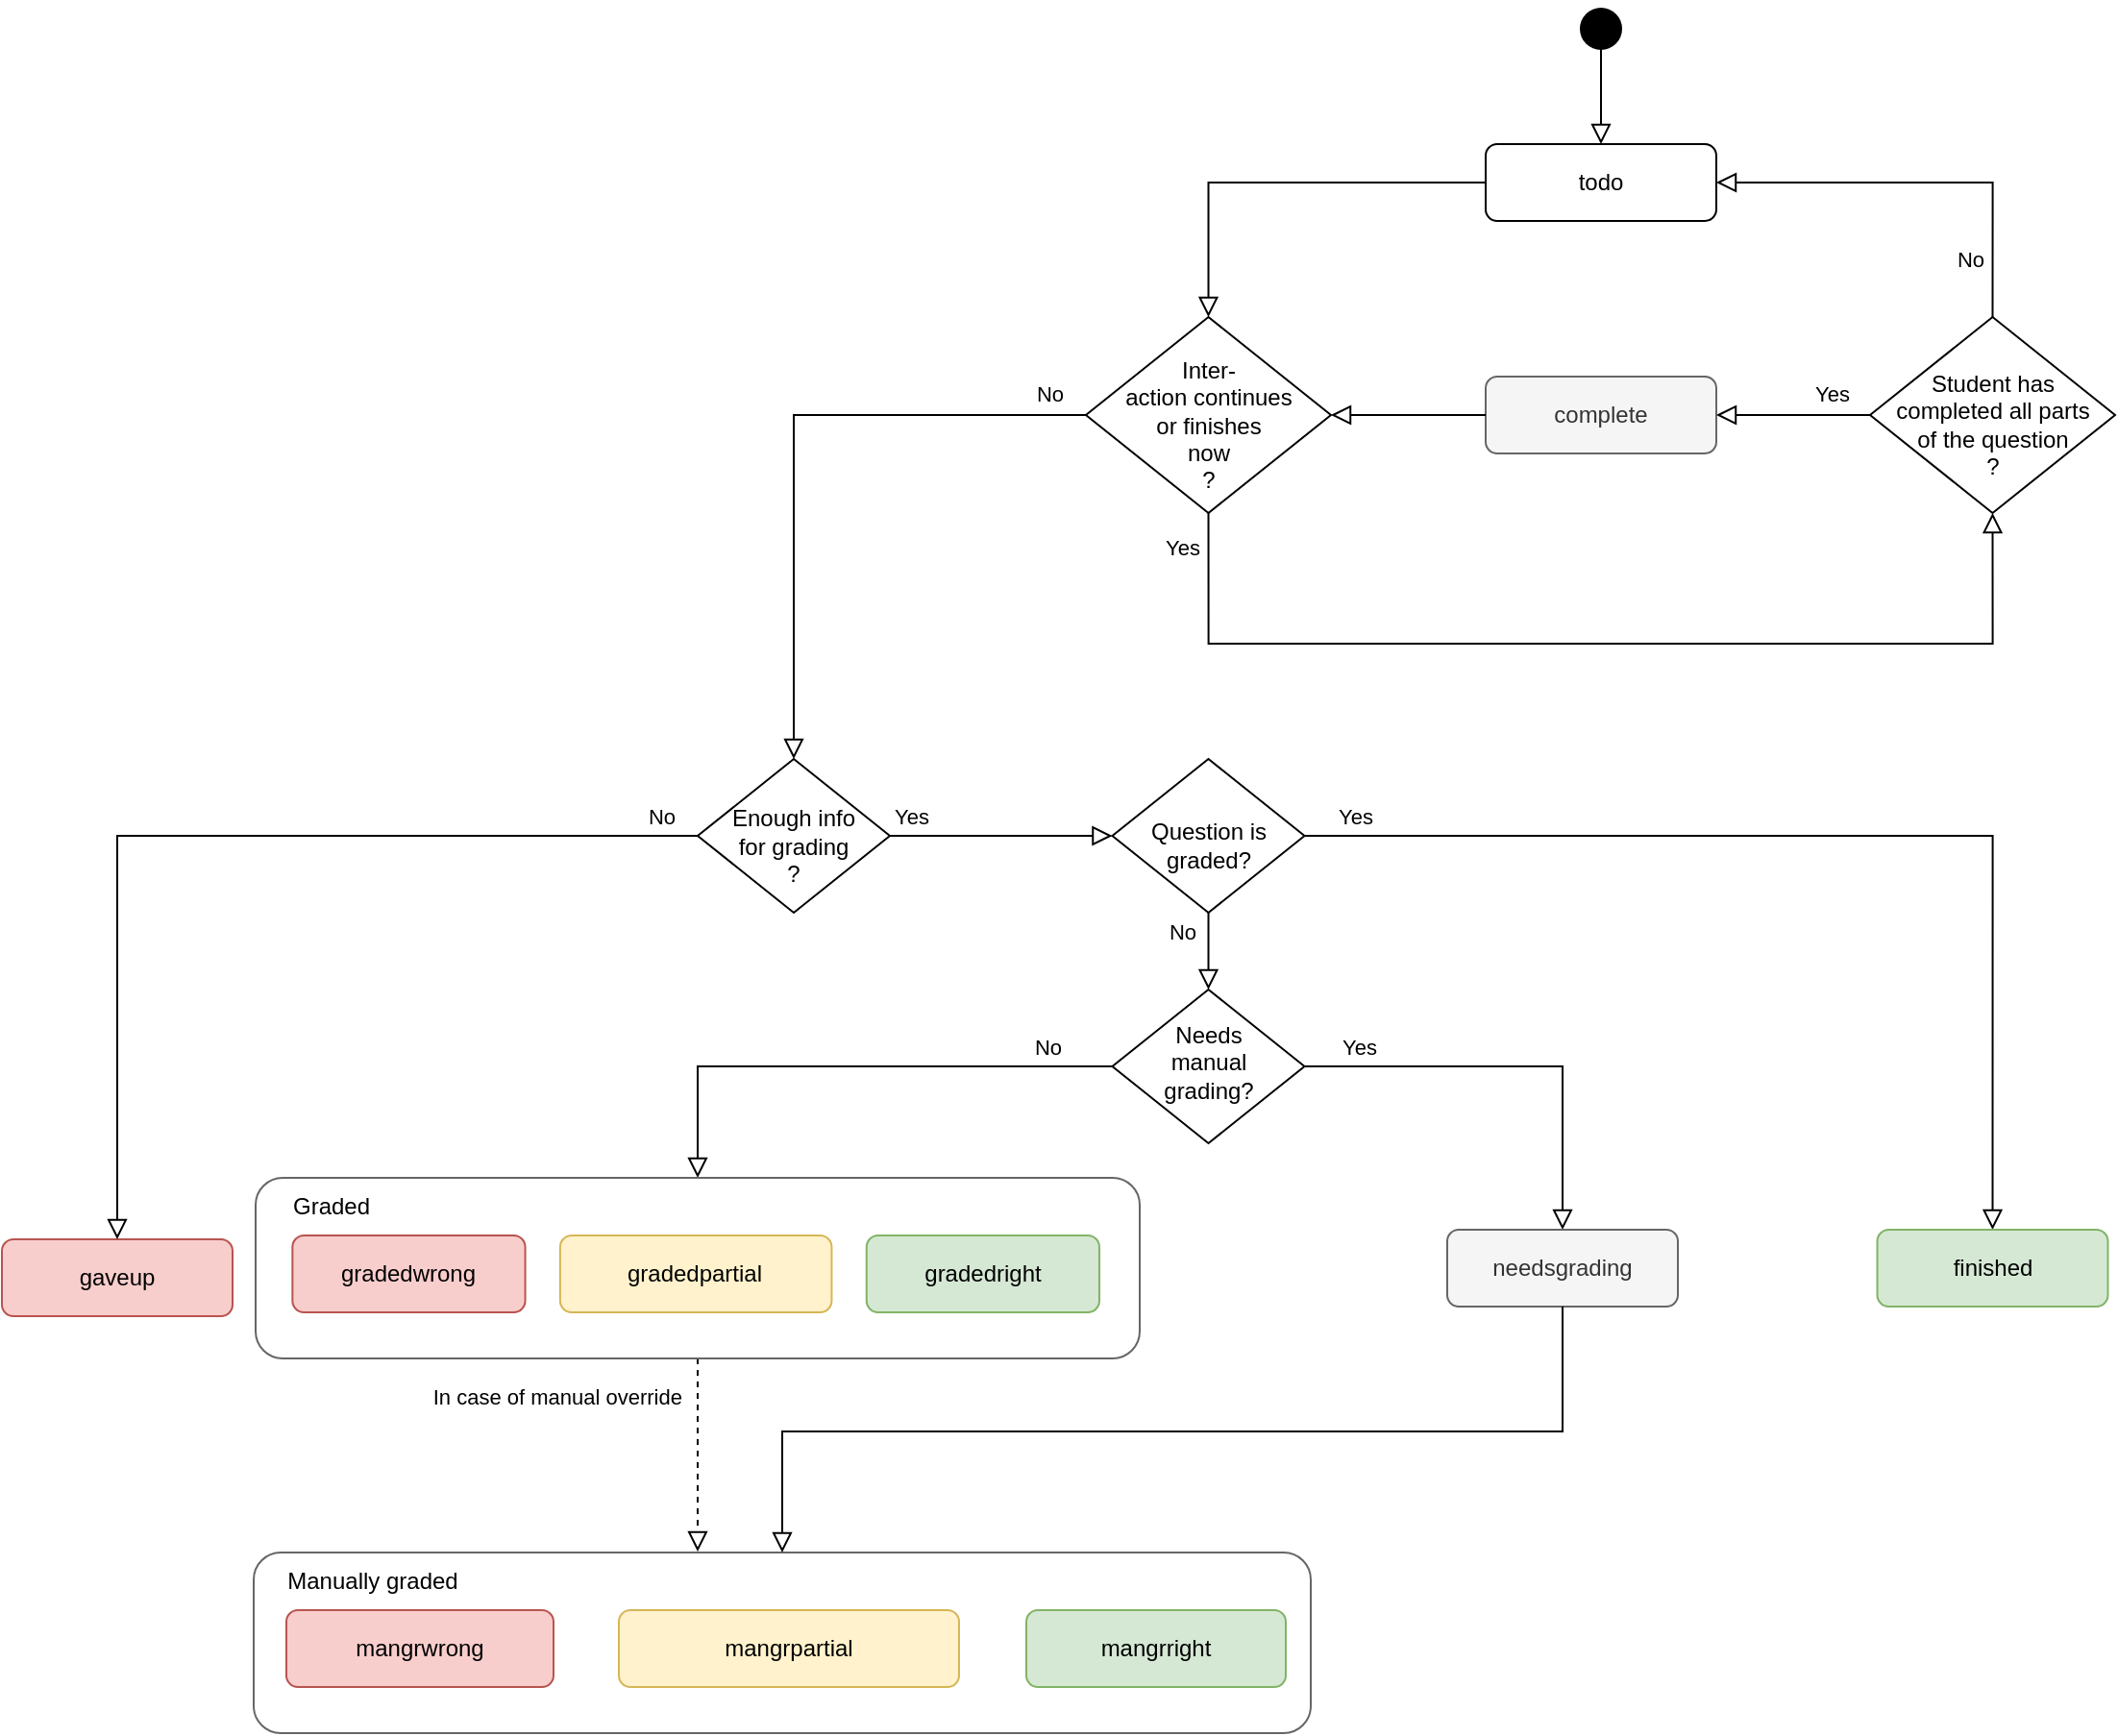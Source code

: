 <mxfile version="21.2.8" type="device">
  <diagram id="C5RBs43oDa-KdzZeNtuy" name="Page-1">
    <mxGraphModel dx="2537" dy="1238" grid="1" gridSize="10" guides="1" tooltips="1" connect="1" arrows="1" fold="1" page="1" pageScale="1" pageWidth="827" pageHeight="1169" math="0" shadow="0">
      <root>
        <mxCell id="WIyWlLk6GJQsqaUBKTNV-0" />
        <mxCell id="WIyWlLk6GJQsqaUBKTNV-1" parent="WIyWlLk6GJQsqaUBKTNV-0" />
        <mxCell id="-nmSqiCbm2DeX_G0ToKZ-44" value="" style="rounded=1;whiteSpace=wrap;html=1;fontSize=12;glass=0;strokeWidth=1;shadow=0;fillColor=none;fontColor=#333333;strokeColor=#666666;align=left;movable=1;resizable=1;rotatable=1;deletable=1;editable=1;locked=0;connectable=1;" parent="WIyWlLk6GJQsqaUBKTNV-1" vertex="1">
          <mxGeometry x="-673" y="813" width="550.0" height="94" as="geometry" />
        </mxCell>
        <mxCell id="WIyWlLk6GJQsqaUBKTNV-2" value="" style="rounded=0;html=1;jettySize=auto;orthogonalLoop=1;fontSize=11;endArrow=block;endFill=0;endSize=8;strokeWidth=1;shadow=0;labelBackgroundColor=none;edgeStyle=orthogonalEdgeStyle;" parent="WIyWlLk6GJQsqaUBKTNV-1" source="WIyWlLk6GJQsqaUBKTNV-3" target="WIyWlLk6GJQsqaUBKTNV-6" edge="1">
          <mxGeometry relative="1" as="geometry" />
        </mxCell>
        <mxCell id="WIyWlLk6GJQsqaUBKTNV-3" value="todo" style="rounded=1;whiteSpace=wrap;html=1;fontSize=12;glass=0;strokeWidth=1;shadow=0;" parent="WIyWlLk6GJQsqaUBKTNV-1" vertex="1">
          <mxGeometry x="-32" y="80" width="120" height="40" as="geometry" />
        </mxCell>
        <mxCell id="WIyWlLk6GJQsqaUBKTNV-6" value="&lt;br&gt;Inter-&lt;br&gt;action continues&lt;br&gt;or finishes&lt;br&gt;now&lt;br&gt;?" style="rhombus;whiteSpace=wrap;html=1;shadow=0;fontFamily=Helvetica;fontSize=12;align=center;strokeWidth=1;spacing=6;spacingTop=-4;" parent="WIyWlLk6GJQsqaUBKTNV-1" vertex="1">
          <mxGeometry x="-240" y="170" width="127.5" height="102" as="geometry" />
        </mxCell>
        <mxCell id="WIyWlLk6GJQsqaUBKTNV-9" value="Yes" style="edgeStyle=orthogonalEdgeStyle;rounded=0;html=1;jettySize=auto;orthogonalLoop=1;fontSize=11;endArrow=block;endFill=0;endSize=8;strokeWidth=1;shadow=0;labelBackgroundColor=none;entryX=0.5;entryY=0;entryDx=0;entryDy=0;" parent="WIyWlLk6GJQsqaUBKTNV-1" source="WIyWlLk6GJQsqaUBKTNV-10" target="WIyWlLk6GJQsqaUBKTNV-12" edge="1">
          <mxGeometry x="-0.907" y="10" relative="1" as="geometry">
            <mxPoint as="offset" />
          </mxGeometry>
        </mxCell>
        <mxCell id="WIyWlLk6GJQsqaUBKTNV-10" value="&lt;br&gt;Question is&lt;br&gt;graded?&lt;br&gt;" style="rhombus;whiteSpace=wrap;html=1;shadow=0;fontFamily=Helvetica;fontSize=12;align=center;strokeWidth=1;spacing=6;spacingTop=-4;" parent="WIyWlLk6GJQsqaUBKTNV-1" vertex="1">
          <mxGeometry x="-226.25" y="400" width="100" height="80" as="geometry" />
        </mxCell>
        <mxCell id="WIyWlLk6GJQsqaUBKTNV-12" value="finished" style="rounded=1;whiteSpace=wrap;html=1;fontSize=12;glass=0;strokeWidth=1;shadow=0;fillColor=#d5e8d4;strokeColor=#82b366;" parent="WIyWlLk6GJQsqaUBKTNV-1" vertex="1">
          <mxGeometry x="171.75" y="645" width="120" height="40" as="geometry" />
        </mxCell>
        <mxCell id="-nmSqiCbm2DeX_G0ToKZ-1" value="" style="shape=waypoint;sketch=0;fillStyle=solid;size=6;pointerEvents=1;points=[];fillColor=none;resizable=0;rotatable=0;perimeter=centerPerimeter;snapToPoint=1;strokeWidth=9;" parent="WIyWlLk6GJQsqaUBKTNV-1" vertex="1">
          <mxGeometry x="18" y="10" width="20" height="20" as="geometry" />
        </mxCell>
        <mxCell id="-nmSqiCbm2DeX_G0ToKZ-2" value="" style="edgeStyle=orthogonalEdgeStyle;rounded=0;html=1;jettySize=auto;orthogonalLoop=1;fontSize=11;endArrow=block;endFill=0;endSize=8;strokeWidth=1;shadow=0;labelBackgroundColor=none;exitX=0.45;exitY=0.95;exitDx=0;exitDy=0;exitPerimeter=0;" parent="WIyWlLk6GJQsqaUBKTNV-1" source="-nmSqiCbm2DeX_G0ToKZ-1" target="WIyWlLk6GJQsqaUBKTNV-3" edge="1">
          <mxGeometry y="10" relative="1" as="geometry">
            <mxPoint as="offset" />
            <mxPoint x="88" y="220" as="sourcePoint" />
            <mxPoint x="138" y="220" as="targetPoint" />
          </mxGeometry>
        </mxCell>
        <mxCell id="-nmSqiCbm2DeX_G0ToKZ-3" value="&lt;br&gt;Student has&lt;br&gt;completed all parts&lt;br&gt;of the question&lt;br&gt;?" style="rhombus;whiteSpace=wrap;html=1;shadow=0;fontFamily=Helvetica;fontSize=12;align=center;strokeWidth=1;spacing=6;spacingTop=-4;" parent="WIyWlLk6GJQsqaUBKTNV-1" vertex="1">
          <mxGeometry x="168" y="170" width="127.5" height="102" as="geometry" />
        </mxCell>
        <mxCell id="-nmSqiCbm2DeX_G0ToKZ-5" value="complete" style="rounded=1;whiteSpace=wrap;html=1;fontSize=12;glass=0;strokeWidth=1;shadow=0;fillColor=#f5f5f5;fontColor=#333333;strokeColor=#666666;" parent="WIyWlLk6GJQsqaUBKTNV-1" vertex="1">
          <mxGeometry x="-32" y="201" width="120" height="40" as="geometry" />
        </mxCell>
        <mxCell id="-nmSqiCbm2DeX_G0ToKZ-6" value="Yes" style="edgeStyle=orthogonalEdgeStyle;rounded=0;html=1;jettySize=auto;orthogonalLoop=1;fontSize=11;endArrow=block;endFill=0;endSize=8;strokeWidth=1;shadow=0;labelBackgroundColor=none;exitX=0;exitY=0.5;exitDx=0;exitDy=0;" parent="WIyWlLk6GJQsqaUBKTNV-1" source="-nmSqiCbm2DeX_G0ToKZ-3" target="-nmSqiCbm2DeX_G0ToKZ-5" edge="1">
          <mxGeometry x="-0.5" y="-11" relative="1" as="geometry">
            <mxPoint as="offset" />
            <mxPoint x="-32" y="221" as="sourcePoint" />
          </mxGeometry>
        </mxCell>
        <mxCell id="-nmSqiCbm2DeX_G0ToKZ-8" value="No" style="rounded=0;html=1;jettySize=auto;orthogonalLoop=1;fontSize=11;endArrow=block;endFill=0;endSize=8;strokeWidth=1;shadow=0;labelBackgroundColor=none;edgeStyle=orthogonalEdgeStyle;exitX=0.5;exitY=0;exitDx=0;exitDy=0;entryX=1;entryY=0.5;entryDx=0;entryDy=0;" parent="WIyWlLk6GJQsqaUBKTNV-1" source="-nmSqiCbm2DeX_G0ToKZ-3" target="WIyWlLk6GJQsqaUBKTNV-3" edge="1">
          <mxGeometry x="-0.719" y="12" relative="1" as="geometry">
            <mxPoint as="offset" />
            <mxPoint x="38" y="380" as="sourcePoint" />
            <mxPoint x="38" y="440" as="targetPoint" />
          </mxGeometry>
        </mxCell>
        <mxCell id="-nmSqiCbm2DeX_G0ToKZ-9" value="" style="rounded=0;html=1;jettySize=auto;orthogonalLoop=1;fontSize=11;endArrow=block;endFill=0;endSize=8;strokeWidth=1;shadow=0;labelBackgroundColor=none;edgeStyle=orthogonalEdgeStyle;exitX=0;exitY=0.5;exitDx=0;exitDy=0;entryX=1;entryY=0.5;entryDx=0;entryDy=0;" parent="WIyWlLk6GJQsqaUBKTNV-1" source="-nmSqiCbm2DeX_G0ToKZ-5" target="WIyWlLk6GJQsqaUBKTNV-6" edge="1">
          <mxGeometry relative="1" as="geometry">
            <mxPoint x="-22" y="110" as="sourcePoint" />
            <mxPoint x="-98.2" y="180.04" as="targetPoint" />
          </mxGeometry>
        </mxCell>
        <mxCell id="-nmSqiCbm2DeX_G0ToKZ-10" value="No" style="rounded=0;html=1;jettySize=auto;orthogonalLoop=1;fontSize=11;endArrow=block;endFill=0;endSize=8;strokeWidth=1;shadow=0;labelBackgroundColor=none;edgeStyle=orthogonalEdgeStyle;exitX=0;exitY=0.5;exitDx=0;exitDy=0;entryX=0.5;entryY=0;entryDx=0;entryDy=0;" parent="WIyWlLk6GJQsqaUBKTNV-1" source="WIyWlLk6GJQsqaUBKTNV-6" target="-nmSqiCbm2DeX_G0ToKZ-12" edge="1">
          <mxGeometry x="-0.886" y="-11" relative="1" as="geometry">
            <mxPoint as="offset" />
            <mxPoint x="-256" y="198" as="sourcePoint" />
            <mxPoint x="-406" y="268" as="targetPoint" />
          </mxGeometry>
        </mxCell>
        <mxCell id="-nmSqiCbm2DeX_G0ToKZ-12" value="&lt;br&gt;Enough info&lt;br&gt;for grading&lt;br&gt;?" style="rhombus;whiteSpace=wrap;html=1;shadow=0;fontFamily=Helvetica;fontSize=12;align=center;strokeWidth=1;spacing=6;spacingTop=-4;" parent="WIyWlLk6GJQsqaUBKTNV-1" vertex="1">
          <mxGeometry x="-442" y="400" width="100" height="80" as="geometry" />
        </mxCell>
        <mxCell id="-nmSqiCbm2DeX_G0ToKZ-13" value="Yes" style="rounded=0;html=1;jettySize=auto;orthogonalLoop=1;fontSize=11;endArrow=block;endFill=0;endSize=8;strokeWidth=1;shadow=0;labelBackgroundColor=none;edgeStyle=orthogonalEdgeStyle;exitX=0.5;exitY=1;exitDx=0;exitDy=0;entryX=0.5;entryY=1;entryDx=0;entryDy=0;" parent="WIyWlLk6GJQsqaUBKTNV-1" source="WIyWlLk6GJQsqaUBKTNV-6" target="-nmSqiCbm2DeX_G0ToKZ-3" edge="1">
          <mxGeometry x="-0.934" y="-14" relative="1" as="geometry">
            <mxPoint as="offset" />
            <mxPoint x="-230" y="231" as="sourcePoint" />
            <mxPoint x="-382" y="290" as="targetPoint" />
            <Array as="points">
              <mxPoint x="-176" y="340" />
              <mxPoint x="232" y="340" />
            </Array>
          </mxGeometry>
        </mxCell>
        <mxCell id="-nmSqiCbm2DeX_G0ToKZ-14" value="Yes" style="edgeStyle=orthogonalEdgeStyle;rounded=0;html=1;jettySize=auto;orthogonalLoop=1;fontSize=11;endArrow=block;endFill=0;endSize=8;strokeWidth=1;shadow=0;labelBackgroundColor=none;exitX=1;exitY=0.5;exitDx=0;exitDy=0;entryX=0;entryY=0.5;entryDx=0;entryDy=0;" parent="WIyWlLk6GJQsqaUBKTNV-1" source="-nmSqiCbm2DeX_G0ToKZ-12" target="WIyWlLk6GJQsqaUBKTNV-10" edge="1">
          <mxGeometry x="-0.793" y="10" relative="1" as="geometry">
            <mxPoint x="-1" as="offset" />
            <mxPoint x="178" y="231" as="sourcePoint" />
            <mxPoint x="98" y="231" as="targetPoint" />
          </mxGeometry>
        </mxCell>
        <mxCell id="-nmSqiCbm2DeX_G0ToKZ-16" value="Needs&lt;br&gt;manual&lt;br&gt;grading?" style="rhombus;whiteSpace=wrap;html=1;shadow=0;fontFamily=Helvetica;fontSize=12;align=center;strokeWidth=1;spacing=6;spacingTop=-4;" parent="WIyWlLk6GJQsqaUBKTNV-1" vertex="1">
          <mxGeometry x="-226.25" y="520" width="100" height="80" as="geometry" />
        </mxCell>
        <mxCell id="-nmSqiCbm2DeX_G0ToKZ-17" value="No" style="rounded=0;html=1;jettySize=auto;orthogonalLoop=1;fontSize=11;endArrow=block;endFill=0;endSize=8;strokeWidth=1;shadow=0;labelBackgroundColor=none;edgeStyle=orthogonalEdgeStyle;exitX=0.5;exitY=1;exitDx=0;exitDy=0;entryX=0.5;entryY=0;entryDx=0;entryDy=0;" parent="WIyWlLk6GJQsqaUBKTNV-1" source="WIyWlLk6GJQsqaUBKTNV-10" target="-nmSqiCbm2DeX_G0ToKZ-16" edge="1">
          <mxGeometry x="-0.5" y="-14" relative="1" as="geometry">
            <mxPoint as="offset" />
            <mxPoint x="-230" y="231" as="sourcePoint" />
            <mxPoint x="-382" y="410" as="targetPoint" />
          </mxGeometry>
        </mxCell>
        <mxCell id="-nmSqiCbm2DeX_G0ToKZ-18" value="Yes" style="edgeStyle=orthogonalEdgeStyle;rounded=0;html=1;jettySize=auto;orthogonalLoop=1;fontSize=11;endArrow=block;endFill=0;endSize=8;strokeWidth=1;shadow=0;labelBackgroundColor=none;entryX=0.5;entryY=0;entryDx=0;entryDy=0;exitX=1;exitY=0.5;exitDx=0;exitDy=0;" parent="WIyWlLk6GJQsqaUBKTNV-1" source="-nmSqiCbm2DeX_G0ToKZ-16" target="-nmSqiCbm2DeX_G0ToKZ-20" edge="1">
          <mxGeometry x="-0.745" y="10" relative="1" as="geometry">
            <mxPoint as="offset" />
            <mxPoint x="-255.75" y="640" as="sourcePoint" />
            <mxPoint x="8" y="620" as="targetPoint" />
          </mxGeometry>
        </mxCell>
        <mxCell id="-nmSqiCbm2DeX_G0ToKZ-20" value="needsgrading" style="rounded=1;whiteSpace=wrap;html=1;fontSize=12;glass=0;strokeWidth=1;shadow=0;fillColor=#f5f5f5;fontColor=#333333;strokeColor=#666666;" parent="WIyWlLk6GJQsqaUBKTNV-1" vertex="1">
          <mxGeometry x="-52" y="645" width="120" height="40" as="geometry" />
        </mxCell>
        <mxCell id="-nmSqiCbm2DeX_G0ToKZ-24" value="No" style="edgeStyle=orthogonalEdgeStyle;rounded=0;html=1;jettySize=auto;orthogonalLoop=1;fontSize=11;endArrow=block;endFill=0;endSize=8;strokeWidth=1;shadow=0;labelBackgroundColor=none;entryX=0.5;entryY=0;entryDx=0;entryDy=0;exitX=0;exitY=0.5;exitDx=0;exitDy=0;" parent="WIyWlLk6GJQsqaUBKTNV-1" source="-nmSqiCbm2DeX_G0ToKZ-16" target="-nmSqiCbm2DeX_G0ToKZ-23" edge="1">
          <mxGeometry x="-0.753" y="-10" relative="1" as="geometry">
            <mxPoint as="offset" />
            <mxPoint x="-232" y="560" as="sourcePoint" />
            <mxPoint x="-337.75" y="620" as="targetPoint" />
          </mxGeometry>
        </mxCell>
        <mxCell id="-nmSqiCbm2DeX_G0ToKZ-40" value="gaveup" style="rounded=1;whiteSpace=wrap;html=1;fontSize=12;glass=0;strokeWidth=1;shadow=0;fillColor=#f8cecc;strokeColor=#b85450;" parent="WIyWlLk6GJQsqaUBKTNV-1" vertex="1">
          <mxGeometry x="-804" y="650" width="120" height="40" as="geometry" />
        </mxCell>
        <mxCell id="-nmSqiCbm2DeX_G0ToKZ-47" value="mangrright" style="rounded=1;whiteSpace=wrap;html=1;fontSize=12;glass=0;strokeWidth=1;shadow=0;fillColor=#d5e8d4;strokeColor=#82b366;" parent="WIyWlLk6GJQsqaUBKTNV-1" vertex="1">
          <mxGeometry x="-271" y="843" width="135" height="40" as="geometry" />
        </mxCell>
        <mxCell id="-nmSqiCbm2DeX_G0ToKZ-48" value="mangrpartial" style="rounded=1;whiteSpace=wrap;html=1;fontSize=12;glass=0;strokeWidth=1;shadow=0;fillColor=#fff2cc;strokeColor=#d6b656;" parent="WIyWlLk6GJQsqaUBKTNV-1" vertex="1">
          <mxGeometry x="-483" y="843" width="177" height="40" as="geometry" />
        </mxCell>
        <mxCell id="-nmSqiCbm2DeX_G0ToKZ-49" value="mangrwrong" style="rounded=1;whiteSpace=wrap;html=1;fontSize=12;glass=0;strokeWidth=1;shadow=0;fillColor=#f8cecc;strokeColor=#b85450;" parent="WIyWlLk6GJQsqaUBKTNV-1" vertex="1">
          <mxGeometry x="-656" y="843" width="139" height="40" as="geometry" />
        </mxCell>
        <mxCell id="-nmSqiCbm2DeX_G0ToKZ-51" value="" style="edgeStyle=orthogonalEdgeStyle;rounded=0;html=1;jettySize=auto;orthogonalLoop=1;fontSize=11;endArrow=block;endFill=0;endSize=8;strokeWidth=1;shadow=0;labelBackgroundColor=none;exitX=0.5;exitY=1;exitDx=0;exitDy=0;entryX=0.42;entryY=-0.005;entryDx=0;entryDy=0;entryPerimeter=0;dashed=1;" parent="WIyWlLk6GJQsqaUBKTNV-1" source="-nmSqiCbm2DeX_G0ToKZ-23" target="-nmSqiCbm2DeX_G0ToKZ-44" edge="1">
          <mxGeometry x="-0.753" y="-10" relative="1" as="geometry">
            <mxPoint as="offset" />
            <mxPoint x="-216.25" y="570" as="sourcePoint" />
            <mxPoint x="-440" y="810" as="targetPoint" />
            <Array as="points" />
          </mxGeometry>
        </mxCell>
        <mxCell id="6lLFz7f_ajhi3eGWXUxJ-0" value="In case of manual override" style="edgeLabel;html=1;align=right;verticalAlign=bottom;resizable=0;points=[];labelPosition=left;verticalLabelPosition=top;horizontal=1;" vertex="1" connectable="0" parent="-nmSqiCbm2DeX_G0ToKZ-51">
          <mxGeometry x="-0.029" y="3" relative="1" as="geometry">
            <mxPoint x="-11" y="-21" as="offset" />
          </mxGeometry>
        </mxCell>
        <mxCell id="-nmSqiCbm2DeX_G0ToKZ-52" value="" style="edgeStyle=orthogonalEdgeStyle;rounded=0;html=1;jettySize=auto;orthogonalLoop=1;fontSize=11;endArrow=block;endFill=0;endSize=8;strokeWidth=1;shadow=0;labelBackgroundColor=none;exitX=0.5;exitY=1;exitDx=0;exitDy=0;entryX=0.5;entryY=0;entryDx=0;entryDy=0;" parent="WIyWlLk6GJQsqaUBKTNV-1" source="-nmSqiCbm2DeX_G0ToKZ-20" target="-nmSqiCbm2DeX_G0ToKZ-44" edge="1">
          <mxGeometry x="-0.745" y="10" relative="1" as="geometry">
            <mxPoint as="offset" />
            <mxPoint x="-116.25" y="570" as="sourcePoint" />
            <mxPoint x="-402" y="810" as="targetPoint" />
            <Array as="points">
              <mxPoint x="8" y="750" />
              <mxPoint x="-398" y="750" />
            </Array>
          </mxGeometry>
        </mxCell>
        <mxCell id="-nmSqiCbm2DeX_G0ToKZ-30" value="" style="group" parent="WIyWlLk6GJQsqaUBKTNV-1" vertex="1" connectable="0">
          <mxGeometry x="-672" y="618" width="500" height="94" as="geometry" />
        </mxCell>
        <mxCell id="-nmSqiCbm2DeX_G0ToKZ-23" value="" style="rounded=1;whiteSpace=wrap;html=1;fontSize=12;glass=0;strokeWidth=1;shadow=0;fillColor=none;fontColor=#333333;strokeColor=#666666;align=left;" parent="-nmSqiCbm2DeX_G0ToKZ-30" vertex="1">
          <mxGeometry width="460" height="94" as="geometry" />
        </mxCell>
        <mxCell id="-nmSqiCbm2DeX_G0ToKZ-28" value="Graded" style="text;html=1;strokeColor=none;fillColor=none;align=center;verticalAlign=middle;whiteSpace=wrap;rounded=0;" parent="-nmSqiCbm2DeX_G0ToKZ-30" vertex="1">
          <mxGeometry x="9.082" width="60.549" height="30" as="geometry" />
        </mxCell>
        <mxCell id="-nmSqiCbm2DeX_G0ToKZ-31" value="" style="group" parent="WIyWlLk6GJQsqaUBKTNV-1" vertex="1" connectable="0">
          <mxGeometry x="-652.826" y="648" width="419.809" height="40" as="geometry" />
        </mxCell>
        <mxCell id="-nmSqiCbm2DeX_G0ToKZ-25" value="gradedright" style="rounded=1;whiteSpace=wrap;html=1;fontSize=12;glass=0;strokeWidth=1;shadow=0;fillColor=#d5e8d4;strokeColor=#82b366;" parent="-nmSqiCbm2DeX_G0ToKZ-31" vertex="1">
          <mxGeometry x="298.71" width="121.099" height="40" as="geometry" />
        </mxCell>
        <mxCell id="-nmSqiCbm2DeX_G0ToKZ-26" value="gradedpartial" style="rounded=1;whiteSpace=wrap;html=1;fontSize=12;glass=0;strokeWidth=1;shadow=0;fillColor=#fff2cc;strokeColor=#d6b656;" parent="-nmSqiCbm2DeX_G0ToKZ-31" vertex="1">
          <mxGeometry x="139.264" width="141.282" height="40" as="geometry" />
        </mxCell>
        <mxCell id="-nmSqiCbm2DeX_G0ToKZ-27" value="gradedwrong" style="rounded=1;whiteSpace=wrap;html=1;fontSize=12;glass=0;strokeWidth=1;shadow=0;fillColor=#f8cecc;strokeColor=#b85450;" parent="-nmSqiCbm2DeX_G0ToKZ-31" vertex="1">
          <mxGeometry width="121.099" height="40" as="geometry" />
        </mxCell>
        <mxCell id="-nmSqiCbm2DeX_G0ToKZ-55" value="No" style="edgeStyle=orthogonalEdgeStyle;rounded=0;html=1;jettySize=auto;orthogonalLoop=1;fontSize=11;endArrow=block;endFill=0;endSize=8;strokeWidth=1;shadow=0;labelBackgroundColor=none;entryX=0.5;entryY=0;entryDx=0;entryDy=0;exitX=0;exitY=0.5;exitDx=0;exitDy=0;" parent="WIyWlLk6GJQsqaUBKTNV-1" source="-nmSqiCbm2DeX_G0ToKZ-12" target="-nmSqiCbm2DeX_G0ToKZ-40" edge="1">
          <mxGeometry x="-0.93" y="-10" relative="1" as="geometry">
            <mxPoint x="-1" as="offset" />
            <mxPoint x="-216.25" y="570.0" as="sourcePoint" />
            <mxPoint x="-432" y="628" as="targetPoint" />
          </mxGeometry>
        </mxCell>
        <mxCell id="-nmSqiCbm2DeX_G0ToKZ-45" value="Manually graded" style="text;html=1;strokeColor=none;fillColor=none;align=center;verticalAlign=middle;whiteSpace=wrap;rounded=0;" parent="WIyWlLk6GJQsqaUBKTNV-1" vertex="1">
          <mxGeometry x="-660" y="813" width="98.1" height="30" as="geometry" />
        </mxCell>
      </root>
    </mxGraphModel>
  </diagram>
</mxfile>
